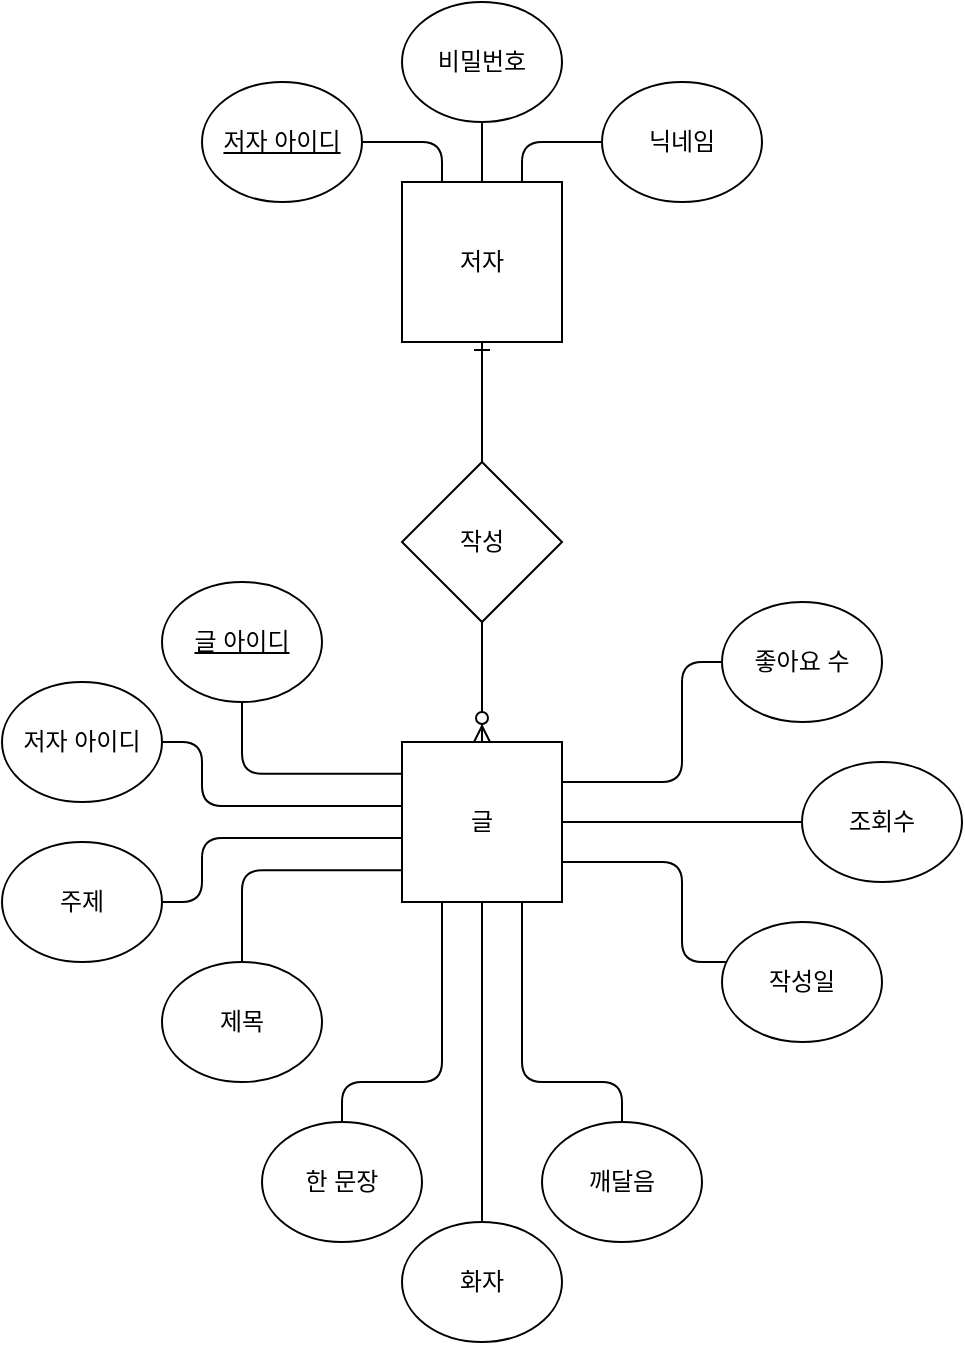 <mxfile version="13.8.1" type="github">
  <diagram id="R2lEEEUBdFMjLlhIrx00" name="Page-1">
    <mxGraphModel dx="813" dy="454" grid="1" gridSize="10" guides="1" tooltips="1" connect="1" arrows="1" fold="1" page="1" pageScale="1" pageWidth="850" pageHeight="1100" math="0" shadow="0" extFonts="Permanent Marker^https://fonts.googleapis.com/css?family=Permanent+Marker">
      <root>
        <mxCell id="0" />
        <mxCell id="1" parent="0" />
        <mxCell id="ND9n42p7rbxdLXG1xanT-3" value="저자" style="rounded=0;whiteSpace=wrap;html=1;" parent="1" vertex="1">
          <mxGeometry x="340" y="220" width="80" height="80" as="geometry" />
        </mxCell>
        <mxCell id="ND9n42p7rbxdLXG1xanT-7" style="edgeStyle=orthogonalEdgeStyle;rounded=0;orthogonalLoop=1;jettySize=auto;html=1;entryX=0.5;entryY=1;entryDx=0;entryDy=0;endArrow=ERone;endFill=0;" parent="1" source="ND9n42p7rbxdLXG1xanT-8" target="ND9n42p7rbxdLXG1xanT-3" edge="1">
          <mxGeometry relative="1" as="geometry" />
        </mxCell>
        <mxCell id="ND9n42p7rbxdLXG1xanT-4" value="글" style="rounded=0;whiteSpace=wrap;html=1;" parent="1" vertex="1">
          <mxGeometry x="340" y="500" width="80" height="80" as="geometry" />
        </mxCell>
        <mxCell id="ND9n42p7rbxdLXG1xanT-6" style="edgeStyle=orthogonalEdgeStyle;rounded=1;orthogonalLoop=1;jettySize=auto;html=1;exitX=1;exitY=0.5;exitDx=0;exitDy=0;entryX=0.25;entryY=0;entryDx=0;entryDy=0;endArrow=none;endFill=0;" parent="1" source="ND9n42p7rbxdLXG1xanT-5" target="ND9n42p7rbxdLXG1xanT-3" edge="1">
          <mxGeometry relative="1" as="geometry">
            <Array as="points">
              <mxPoint x="360" y="200" />
            </Array>
          </mxGeometry>
        </mxCell>
        <mxCell id="ND9n42p7rbxdLXG1xanT-5" value="&lt;u&gt;저자 아이디&lt;/u&gt;" style="ellipse;whiteSpace=wrap;html=1;" parent="1" vertex="1">
          <mxGeometry x="240" y="170" width="80" height="60" as="geometry" />
        </mxCell>
        <mxCell id="ND9n42p7rbxdLXG1xanT-18" style="edgeStyle=orthogonalEdgeStyle;rounded=1;orthogonalLoop=1;jettySize=auto;html=1;endArrow=ERzeroToMany;endFill=1;" parent="1" source="ND9n42p7rbxdLXG1xanT-8" target="ND9n42p7rbxdLXG1xanT-4" edge="1">
          <mxGeometry relative="1" as="geometry" />
        </mxCell>
        <mxCell id="ND9n42p7rbxdLXG1xanT-8" value="작성" style="rhombus;whiteSpace=wrap;html=1;" parent="1" vertex="1">
          <mxGeometry x="340" y="360" width="80" height="80" as="geometry" />
        </mxCell>
        <mxCell id="ND9n42p7rbxdLXG1xanT-16" style="edgeStyle=orthogonalEdgeStyle;rounded=1;orthogonalLoop=1;jettySize=auto;html=1;entryX=0.5;entryY=0;entryDx=0;entryDy=0;endArrow=none;endFill=0;" parent="1" source="ND9n42p7rbxdLXG1xanT-10" target="ND9n42p7rbxdLXG1xanT-3" edge="1">
          <mxGeometry relative="1" as="geometry" />
        </mxCell>
        <mxCell id="ND9n42p7rbxdLXG1xanT-10" value="비밀번호" style="ellipse;whiteSpace=wrap;html=1;" parent="1" vertex="1">
          <mxGeometry x="340" y="130" width="80" height="60" as="geometry" />
        </mxCell>
        <mxCell id="ND9n42p7rbxdLXG1xanT-15" style="edgeStyle=orthogonalEdgeStyle;rounded=1;orthogonalLoop=1;jettySize=auto;html=1;entryX=0.75;entryY=0;entryDx=0;entryDy=0;endArrow=none;endFill=0;" parent="1" source="ND9n42p7rbxdLXG1xanT-14" target="ND9n42p7rbxdLXG1xanT-3" edge="1">
          <mxGeometry relative="1" as="geometry">
            <Array as="points">
              <mxPoint x="400" y="200" />
            </Array>
          </mxGeometry>
        </mxCell>
        <mxCell id="ND9n42p7rbxdLXG1xanT-14" value="닉네임" style="ellipse;whiteSpace=wrap;html=1;" parent="1" vertex="1">
          <mxGeometry x="440" y="170" width="80" height="60" as="geometry" />
        </mxCell>
        <mxCell id="ND9n42p7rbxdLXG1xanT-20" style="edgeStyle=orthogonalEdgeStyle;rounded=1;orthogonalLoop=1;jettySize=auto;html=1;endArrow=none;endFill=0;entryX=-0.004;entryY=0.199;entryDx=0;entryDy=0;entryPerimeter=0;" parent="1" source="ND9n42p7rbxdLXG1xanT-17" target="ND9n42p7rbxdLXG1xanT-4" edge="1">
          <mxGeometry relative="1" as="geometry">
            <Array as="points">
              <mxPoint x="260" y="516" />
            </Array>
            <mxPoint x="340" y="520" as="targetPoint" />
          </mxGeometry>
        </mxCell>
        <mxCell id="ND9n42p7rbxdLXG1xanT-17" value="&lt;u&gt;글 아이디&lt;/u&gt;" style="ellipse;whiteSpace=wrap;html=1;" parent="1" vertex="1">
          <mxGeometry x="220" y="420" width="80" height="60" as="geometry" />
        </mxCell>
        <mxCell id="ND9n42p7rbxdLXG1xanT-22" style="edgeStyle=orthogonalEdgeStyle;rounded=1;orthogonalLoop=1;jettySize=auto;html=1;entryX=-0.004;entryY=0.4;entryDx=0;entryDy=0;endArrow=none;endFill=0;entryPerimeter=0;" parent="1" source="ND9n42p7rbxdLXG1xanT-21" target="ND9n42p7rbxdLXG1xanT-4" edge="1">
          <mxGeometry relative="1" as="geometry">
            <Array as="points">
              <mxPoint x="240" y="500" />
              <mxPoint x="240" y="532" />
            </Array>
          </mxGeometry>
        </mxCell>
        <mxCell id="ND9n42p7rbxdLXG1xanT-21" value="저자 아이디" style="ellipse;whiteSpace=wrap;html=1;" parent="1" vertex="1">
          <mxGeometry x="140" y="470" width="80" height="60" as="geometry" />
        </mxCell>
        <mxCell id="ND9n42p7rbxdLXG1xanT-24" style="edgeStyle=orthogonalEdgeStyle;rounded=1;orthogonalLoop=1;jettySize=auto;html=1;entryX=0.002;entryY=0.6;entryDx=0;entryDy=0;endArrow=none;endFill=0;entryPerimeter=0;" parent="1" source="ND9n42p7rbxdLXG1xanT-23" target="ND9n42p7rbxdLXG1xanT-4" edge="1">
          <mxGeometry relative="1" as="geometry">
            <Array as="points">
              <mxPoint x="240" y="580" />
              <mxPoint x="240" y="548" />
            </Array>
          </mxGeometry>
        </mxCell>
        <mxCell id="ND9n42p7rbxdLXG1xanT-23" value="주제" style="ellipse;whiteSpace=wrap;html=1;" parent="1" vertex="1">
          <mxGeometry x="140" y="550" width="80" height="60" as="geometry" />
        </mxCell>
        <mxCell id="ND9n42p7rbxdLXG1xanT-28" style="edgeStyle=orthogonalEdgeStyle;rounded=1;orthogonalLoop=1;jettySize=auto;html=1;entryX=0.5;entryY=1;entryDx=0;entryDy=0;endArrow=none;endFill=0;" parent="1" source="ND9n42p7rbxdLXG1xanT-25" target="ND9n42p7rbxdLXG1xanT-4" edge="1">
          <mxGeometry relative="1" as="geometry" />
        </mxCell>
        <mxCell id="ND9n42p7rbxdLXG1xanT-25" value="화자" style="ellipse;whiteSpace=wrap;html=1;" parent="1" vertex="1">
          <mxGeometry x="340" y="740" width="80" height="60" as="geometry" />
        </mxCell>
        <mxCell id="ND9n42p7rbxdLXG1xanT-27" style="edgeStyle=orthogonalEdgeStyle;rounded=1;orthogonalLoop=1;jettySize=auto;html=1;entryX=-0.001;entryY=0.801;entryDx=0;entryDy=0;endArrow=none;endFill=0;entryPerimeter=0;" parent="1" source="ND9n42p7rbxdLXG1xanT-26" target="ND9n42p7rbxdLXG1xanT-4" edge="1">
          <mxGeometry relative="1" as="geometry">
            <Array as="points">
              <mxPoint x="260" y="564" />
            </Array>
          </mxGeometry>
        </mxCell>
        <mxCell id="ND9n42p7rbxdLXG1xanT-26" value="제목" style="ellipse;whiteSpace=wrap;html=1;" parent="1" vertex="1">
          <mxGeometry x="220" y="610" width="80" height="60" as="geometry" />
        </mxCell>
        <mxCell id="ND9n42p7rbxdLXG1xanT-30" style="edgeStyle=orthogonalEdgeStyle;rounded=1;orthogonalLoop=1;jettySize=auto;html=1;entryX=1;entryY=0.75;entryDx=0;entryDy=0;endArrow=none;endFill=0;" parent="1" source="ND9n42p7rbxdLXG1xanT-29" target="ND9n42p7rbxdLXG1xanT-4" edge="1">
          <mxGeometry relative="1" as="geometry">
            <Array as="points">
              <mxPoint x="480" y="610" />
              <mxPoint x="480" y="560" />
            </Array>
          </mxGeometry>
        </mxCell>
        <mxCell id="ND9n42p7rbxdLXG1xanT-29" value="작성일" style="ellipse;whiteSpace=wrap;html=1;" parent="1" vertex="1">
          <mxGeometry x="500" y="590" width="80" height="60" as="geometry" />
        </mxCell>
        <mxCell id="ND9n42p7rbxdLXG1xanT-34" style="edgeStyle=orthogonalEdgeStyle;rounded=1;orthogonalLoop=1;jettySize=auto;html=1;entryX=1;entryY=0.5;entryDx=0;entryDy=0;endArrow=none;endFill=0;" parent="1" source="ND9n42p7rbxdLXG1xanT-31" target="ND9n42p7rbxdLXG1xanT-4" edge="1">
          <mxGeometry relative="1" as="geometry" />
        </mxCell>
        <mxCell id="ND9n42p7rbxdLXG1xanT-31" value="조회수" style="ellipse;whiteSpace=wrap;html=1;" parent="1" vertex="1">
          <mxGeometry x="540" y="510" width="80" height="60" as="geometry" />
        </mxCell>
        <mxCell id="ND9n42p7rbxdLXG1xanT-33" style="edgeStyle=orthogonalEdgeStyle;rounded=1;orthogonalLoop=1;jettySize=auto;html=1;entryX=1;entryY=0.25;entryDx=0;entryDy=0;endArrow=none;endFill=0;" parent="1" source="ND9n42p7rbxdLXG1xanT-32" target="ND9n42p7rbxdLXG1xanT-4" edge="1">
          <mxGeometry relative="1" as="geometry">
            <Array as="points">
              <mxPoint x="480" y="460" />
              <mxPoint x="480" y="520" />
            </Array>
          </mxGeometry>
        </mxCell>
        <mxCell id="ND9n42p7rbxdLXG1xanT-32" value="좋아요 수" style="ellipse;whiteSpace=wrap;html=1;" parent="1" vertex="1">
          <mxGeometry x="500" y="430" width="80" height="60" as="geometry" />
        </mxCell>
        <mxCell id="2rQUQkz2bnJ6oHDl-8J2-7" style="edgeStyle=orthogonalEdgeStyle;rounded=1;orthogonalLoop=1;jettySize=auto;html=1;entryX=0.25;entryY=1;entryDx=0;entryDy=0;endArrow=none;endFill=0;" edge="1" parent="1" source="2rQUQkz2bnJ6oHDl-8J2-1" target="ND9n42p7rbxdLXG1xanT-4">
          <mxGeometry relative="1" as="geometry">
            <Array as="points">
              <mxPoint x="310" y="670" />
              <mxPoint x="360" y="670" />
            </Array>
          </mxGeometry>
        </mxCell>
        <mxCell id="2rQUQkz2bnJ6oHDl-8J2-1" value="한 문장" style="ellipse;whiteSpace=wrap;html=1;" vertex="1" parent="1">
          <mxGeometry x="270" y="690" width="80" height="60" as="geometry" />
        </mxCell>
        <mxCell id="2rQUQkz2bnJ6oHDl-8J2-8" style="edgeStyle=orthogonalEdgeStyle;rounded=1;orthogonalLoop=1;jettySize=auto;html=1;entryX=0.75;entryY=1;entryDx=0;entryDy=0;endArrow=none;endFill=0;" edge="1" parent="1" source="2rQUQkz2bnJ6oHDl-8J2-2" target="ND9n42p7rbxdLXG1xanT-4">
          <mxGeometry relative="1" as="geometry">
            <Array as="points">
              <mxPoint x="450" y="670" />
              <mxPoint x="400" y="670" />
            </Array>
          </mxGeometry>
        </mxCell>
        <mxCell id="2rQUQkz2bnJ6oHDl-8J2-2" value="깨달음" style="ellipse;whiteSpace=wrap;html=1;" vertex="1" parent="1">
          <mxGeometry x="410" y="690" width="80" height="60" as="geometry" />
        </mxCell>
      </root>
    </mxGraphModel>
  </diagram>
</mxfile>
